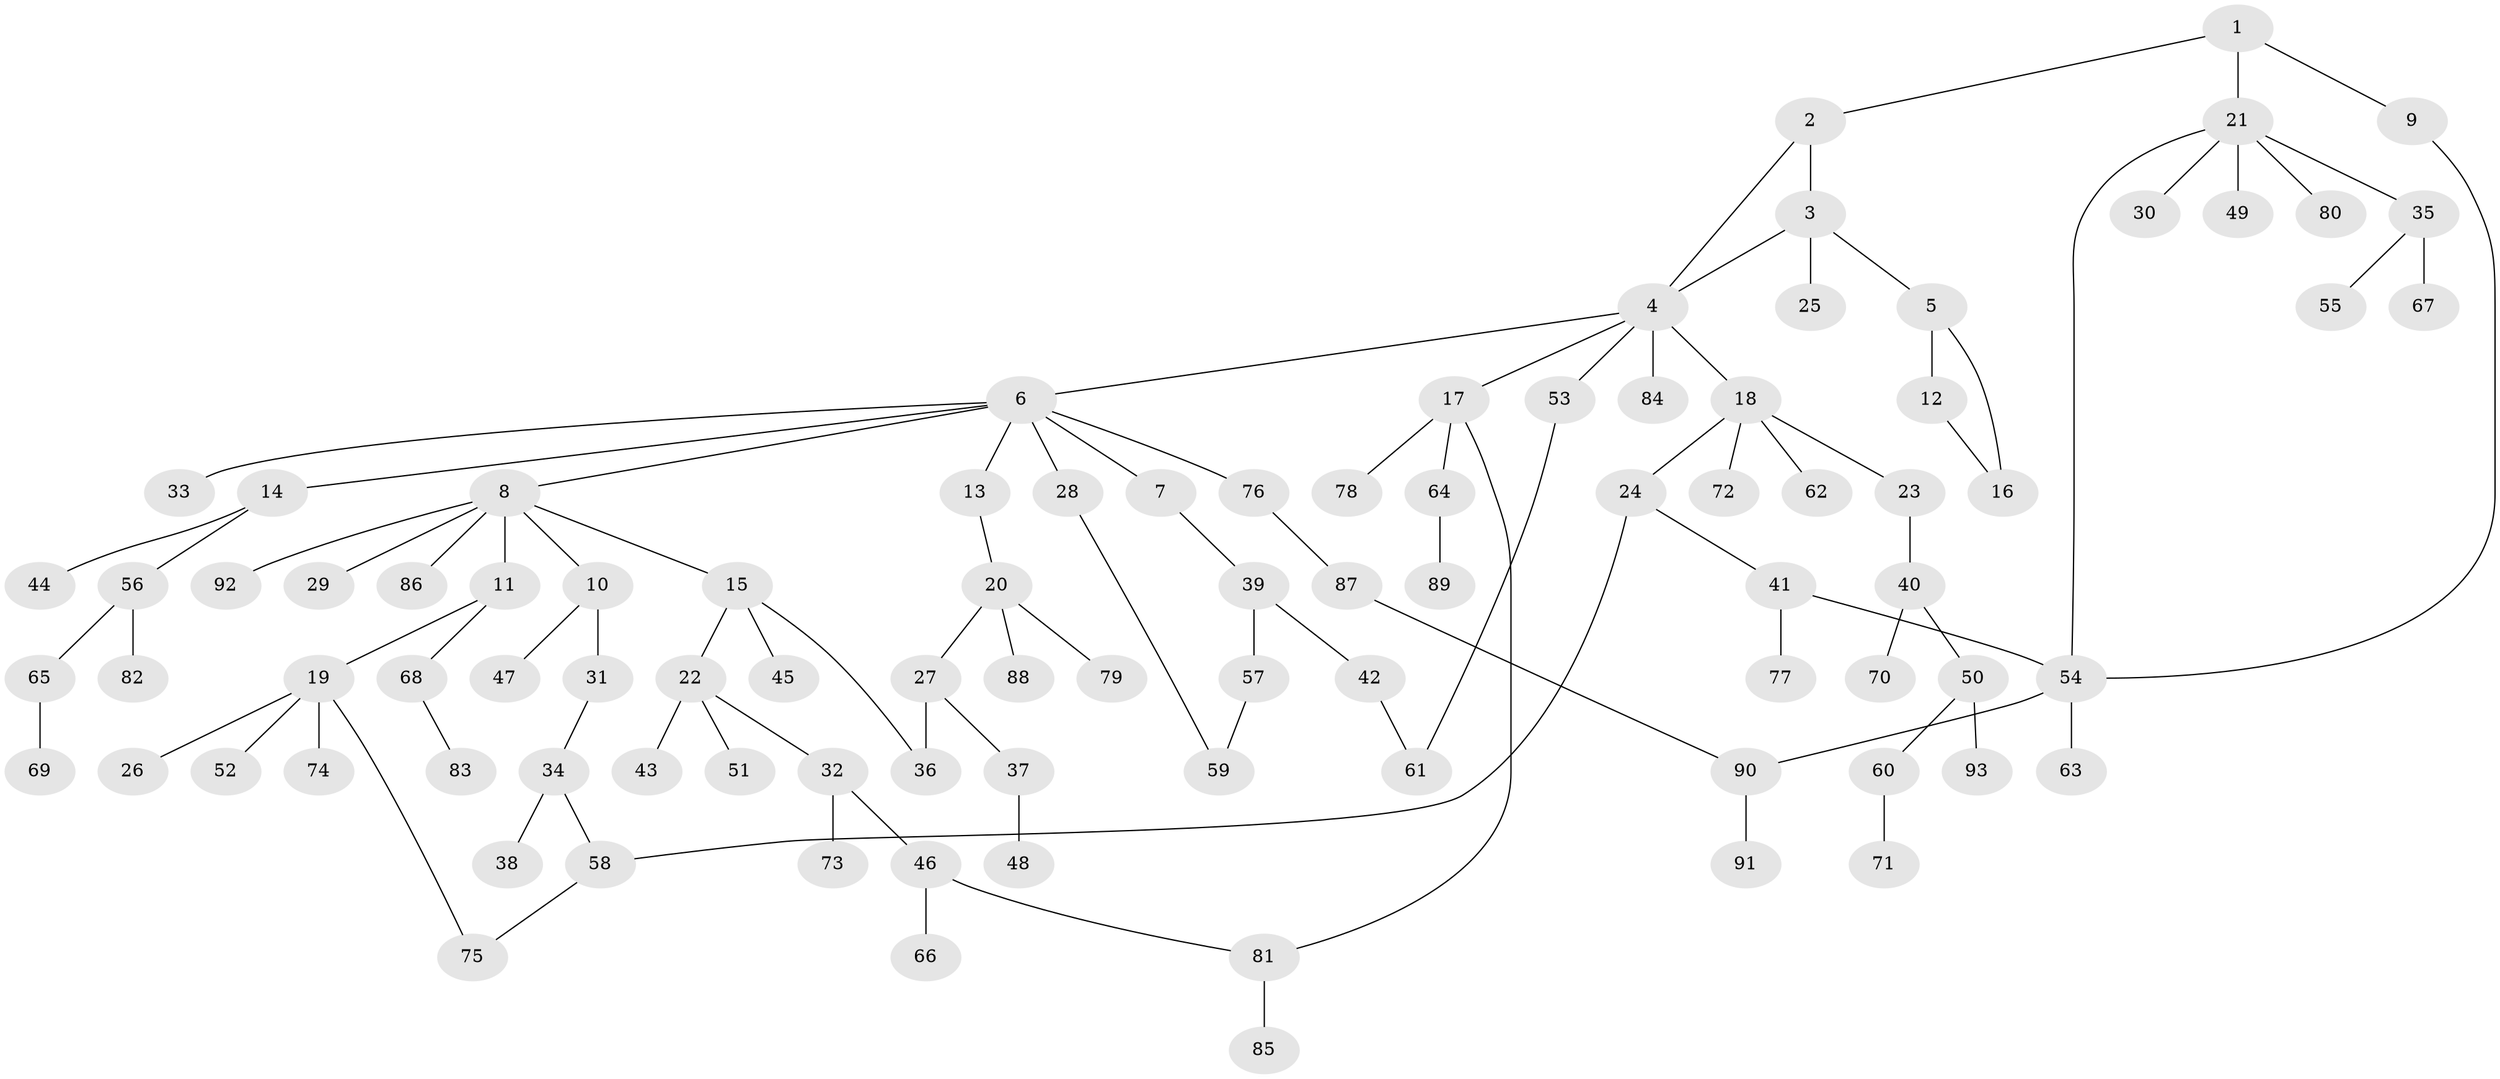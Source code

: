 // coarse degree distribution, {4: 0.14814814814814814, 2: 0.1111111111111111, 1: 0.6296296296296297, 7: 0.037037037037037035, 5: 0.037037037037037035, 9: 0.037037037037037035}
// Generated by graph-tools (version 1.1) at 2025/44/03/04/25 21:44:28]
// undirected, 93 vertices, 103 edges
graph export_dot {
graph [start="1"]
  node [color=gray90,style=filled];
  1;
  2;
  3;
  4;
  5;
  6;
  7;
  8;
  9;
  10;
  11;
  12;
  13;
  14;
  15;
  16;
  17;
  18;
  19;
  20;
  21;
  22;
  23;
  24;
  25;
  26;
  27;
  28;
  29;
  30;
  31;
  32;
  33;
  34;
  35;
  36;
  37;
  38;
  39;
  40;
  41;
  42;
  43;
  44;
  45;
  46;
  47;
  48;
  49;
  50;
  51;
  52;
  53;
  54;
  55;
  56;
  57;
  58;
  59;
  60;
  61;
  62;
  63;
  64;
  65;
  66;
  67;
  68;
  69;
  70;
  71;
  72;
  73;
  74;
  75;
  76;
  77;
  78;
  79;
  80;
  81;
  82;
  83;
  84;
  85;
  86;
  87;
  88;
  89;
  90;
  91;
  92;
  93;
  1 -- 2;
  1 -- 9;
  1 -- 21;
  2 -- 3;
  2 -- 4;
  3 -- 5;
  3 -- 25;
  3 -- 4;
  4 -- 6;
  4 -- 17;
  4 -- 18;
  4 -- 53;
  4 -- 84;
  5 -- 12;
  5 -- 16;
  6 -- 7;
  6 -- 8;
  6 -- 13;
  6 -- 14;
  6 -- 28;
  6 -- 33;
  6 -- 76;
  7 -- 39;
  8 -- 10;
  8 -- 11;
  8 -- 15;
  8 -- 29;
  8 -- 86;
  8 -- 92;
  9 -- 54;
  10 -- 31;
  10 -- 47;
  11 -- 19;
  11 -- 68;
  12 -- 16;
  13 -- 20;
  14 -- 44;
  14 -- 56;
  15 -- 22;
  15 -- 45;
  15 -- 36;
  17 -- 64;
  17 -- 78;
  17 -- 81;
  18 -- 23;
  18 -- 24;
  18 -- 62;
  18 -- 72;
  19 -- 26;
  19 -- 52;
  19 -- 74;
  19 -- 75;
  20 -- 27;
  20 -- 79;
  20 -- 88;
  21 -- 30;
  21 -- 35;
  21 -- 49;
  21 -- 80;
  21 -- 54;
  22 -- 32;
  22 -- 43;
  22 -- 51;
  23 -- 40;
  24 -- 41;
  24 -- 58;
  27 -- 36;
  27 -- 37;
  28 -- 59;
  31 -- 34;
  32 -- 46;
  32 -- 73;
  34 -- 38;
  34 -- 58;
  35 -- 55;
  35 -- 67;
  37 -- 48;
  39 -- 42;
  39 -- 57;
  40 -- 50;
  40 -- 70;
  41 -- 77;
  41 -- 54;
  42 -- 61;
  46 -- 66;
  46 -- 81;
  50 -- 60;
  50 -- 93;
  53 -- 61;
  54 -- 63;
  54 -- 90;
  56 -- 65;
  56 -- 82;
  57 -- 59;
  58 -- 75;
  60 -- 71;
  64 -- 89;
  65 -- 69;
  68 -- 83;
  76 -- 87;
  81 -- 85;
  87 -- 90;
  90 -- 91;
}
